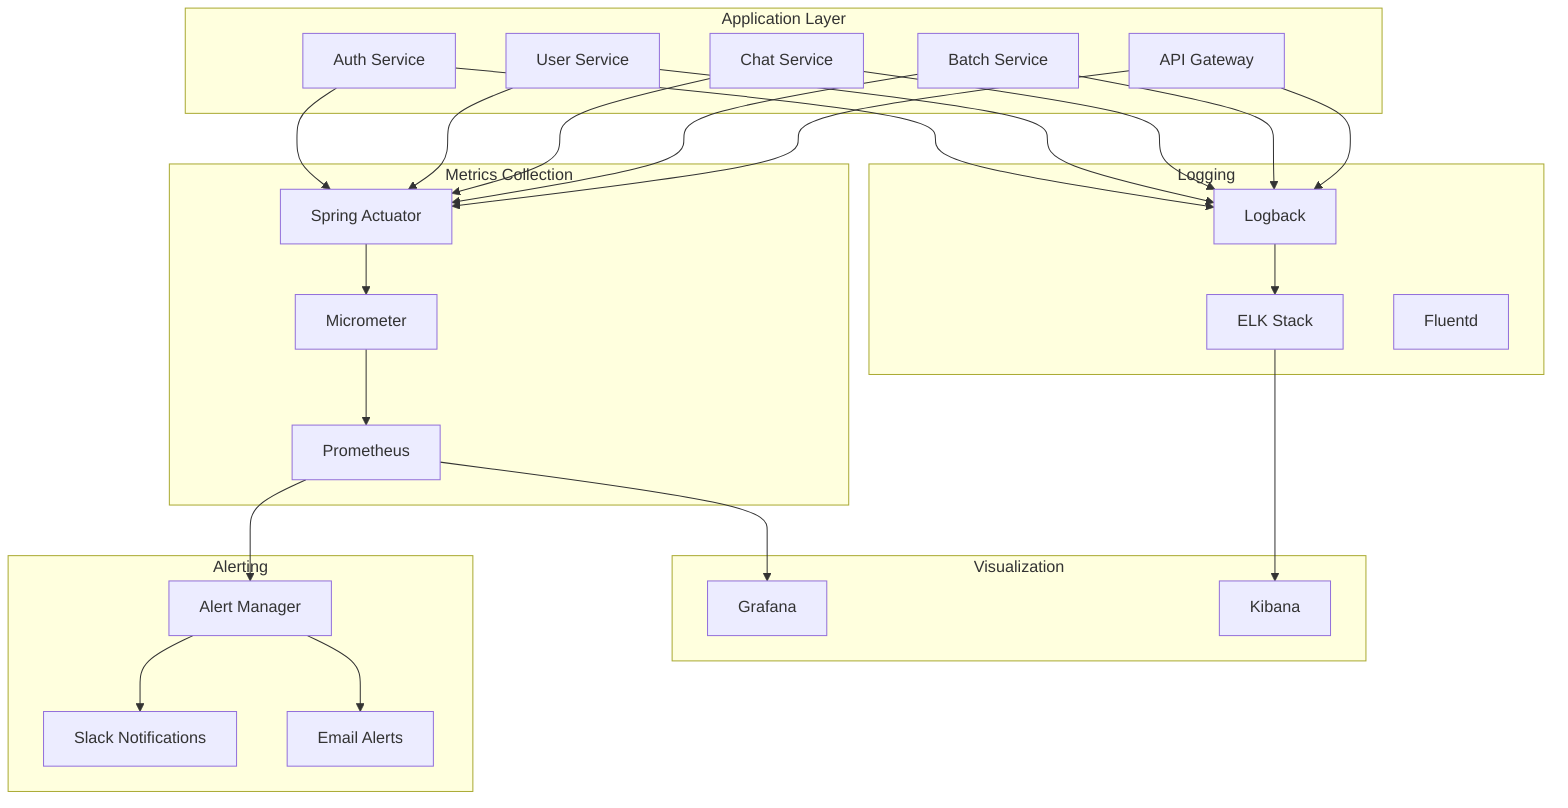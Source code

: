graph TB
    subgraph "Application Layer"
        Auth[Auth Service]
        User[User Service]
        Chat[Chat Service]
        Batch[Batch Service]
        Gateway[API Gateway]
    end

    subgraph "Metrics Collection"
        Actuator[Spring Actuator]
        Micrometer[Micrometer]
        Prometheus[Prometheus]
    end

    subgraph "Logging"
        Logback[Logback]
        ELK[ELK Stack]
        Fluentd[Fluentd]
    end

    subgraph "Visualization"
        Grafana[Grafana]
        Kibana[Kibana]
    end

    subgraph "Alerting"
        AlertManager[Alert Manager]
        Slack[Slack Notifications]
        Email[Email Alerts]
    end

    Auth --> Actuator
    User --> Actuator
    Chat --> Actuator
    Batch --> Actuator
    Gateway --> Actuator

    Actuator --> Micrometer
    Micrometer --> Prometheus

    Auth --> Logback
    User --> Logback
    Chat --> Logback
    Batch --> Logback
    Gateway --> Logback

    Logback --> ELK
    ELK --> Kibana

    Prometheus --> Grafana
    Prometheus --> AlertManager
    AlertManager --> Slack
    AlertManager --> Email